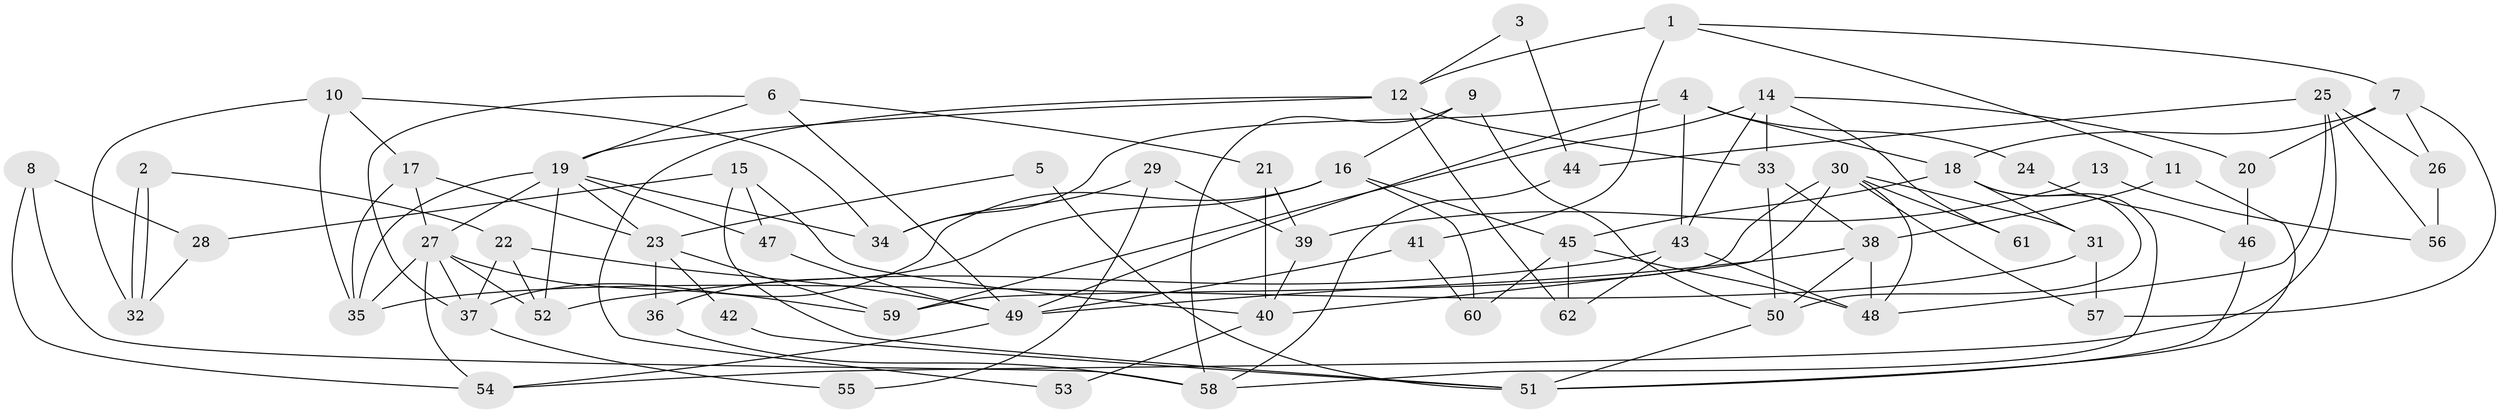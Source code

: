 // Generated by graph-tools (version 1.1) at 2025/11/02/27/25 16:11:24]
// undirected, 62 vertices, 124 edges
graph export_dot {
graph [start="1"]
  node [color=gray90,style=filled];
  1;
  2;
  3;
  4;
  5;
  6;
  7;
  8;
  9;
  10;
  11;
  12;
  13;
  14;
  15;
  16;
  17;
  18;
  19;
  20;
  21;
  22;
  23;
  24;
  25;
  26;
  27;
  28;
  29;
  30;
  31;
  32;
  33;
  34;
  35;
  36;
  37;
  38;
  39;
  40;
  41;
  42;
  43;
  44;
  45;
  46;
  47;
  48;
  49;
  50;
  51;
  52;
  53;
  54;
  55;
  56;
  57;
  58;
  59;
  60;
  61;
  62;
  1 -- 12;
  1 -- 7;
  1 -- 11;
  1 -- 41;
  2 -- 22;
  2 -- 32;
  2 -- 32;
  3 -- 44;
  3 -- 12;
  4 -- 18;
  4 -- 49;
  4 -- 24;
  4 -- 34;
  4 -- 43;
  5 -- 51;
  5 -- 23;
  6 -- 19;
  6 -- 49;
  6 -- 21;
  6 -- 37;
  7 -- 18;
  7 -- 57;
  7 -- 20;
  7 -- 26;
  8 -- 28;
  8 -- 58;
  8 -- 54;
  9 -- 58;
  9 -- 50;
  9 -- 16;
  10 -- 35;
  10 -- 34;
  10 -- 17;
  10 -- 32;
  11 -- 38;
  11 -- 51;
  12 -- 33;
  12 -- 62;
  12 -- 19;
  12 -- 53;
  13 -- 56;
  13 -- 39;
  14 -- 43;
  14 -- 59;
  14 -- 20;
  14 -- 33;
  14 -- 61;
  15 -- 51;
  15 -- 47;
  15 -- 28;
  15 -- 40;
  16 -- 37;
  16 -- 36;
  16 -- 45;
  16 -- 60;
  17 -- 27;
  17 -- 23;
  17 -- 35;
  18 -- 31;
  18 -- 50;
  18 -- 45;
  18 -- 58;
  19 -- 27;
  19 -- 23;
  19 -- 34;
  19 -- 35;
  19 -- 47;
  19 -- 52;
  20 -- 46;
  21 -- 40;
  21 -- 39;
  22 -- 37;
  22 -- 52;
  22 -- 49;
  23 -- 36;
  23 -- 42;
  23 -- 59;
  24 -- 46;
  25 -- 48;
  25 -- 54;
  25 -- 26;
  25 -- 44;
  25 -- 56;
  26 -- 56;
  27 -- 54;
  27 -- 35;
  27 -- 37;
  27 -- 52;
  27 -- 59;
  28 -- 32;
  29 -- 34;
  29 -- 39;
  29 -- 55;
  30 -- 59;
  30 -- 48;
  30 -- 31;
  30 -- 40;
  30 -- 57;
  30 -- 61;
  31 -- 35;
  31 -- 57;
  33 -- 38;
  33 -- 50;
  36 -- 58;
  37 -- 55;
  38 -- 49;
  38 -- 48;
  38 -- 50;
  39 -- 40;
  40 -- 53;
  41 -- 60;
  41 -- 49;
  42 -- 51;
  43 -- 52;
  43 -- 48;
  43 -- 62;
  44 -- 58;
  45 -- 48;
  45 -- 60;
  45 -- 62;
  46 -- 51;
  47 -- 49;
  49 -- 54;
  50 -- 51;
}
